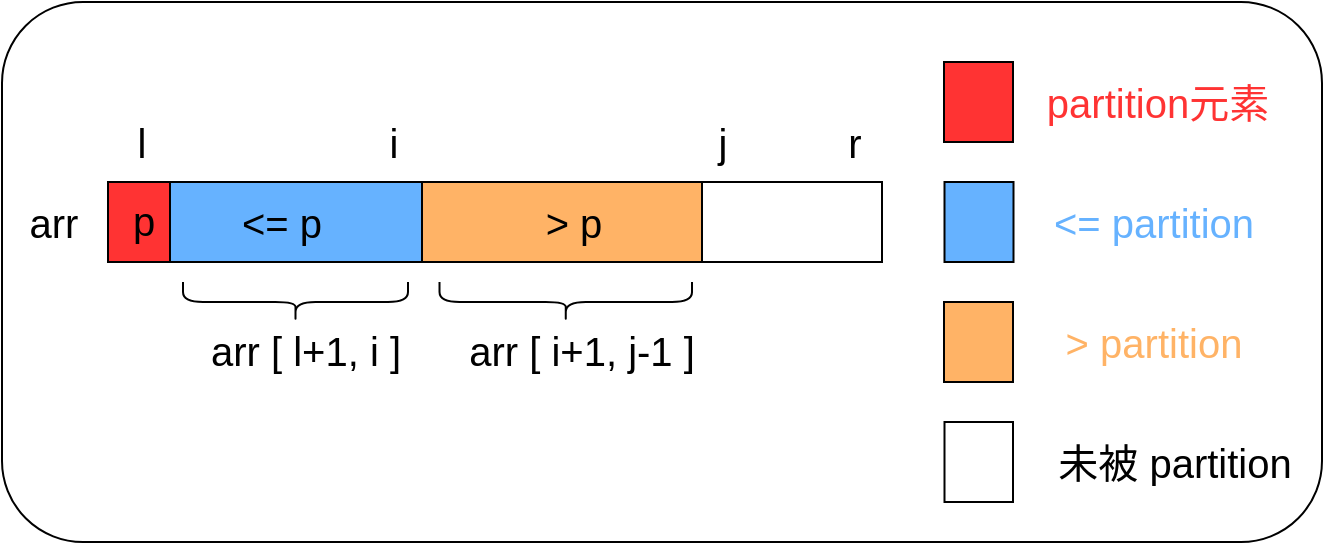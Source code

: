 <mxfile version="14.9.3" type="device"><diagram id="EIUq8CAoFYSwn5fu37WV" name="Page-1"><mxGraphModel dx="1038" dy="1660" grid="1" gridSize="10" guides="1" tooltips="1" connect="1" arrows="1" fold="1" page="1" pageScale="1" pageWidth="827" pageHeight="1169" math="0" shadow="0"><root><mxCell id="0"/><mxCell id="1" parent="0"/><mxCell id="p9UoXXdgL8EHovynRMNx-21" value="" style="rounded=1;whiteSpace=wrap;html=1;" parent="1" vertex="1"><mxGeometry x="100" y="-1100" width="660" height="270" as="geometry"/></mxCell><mxCell id="p9UoXXdgL8EHovynRMNx-1" value="" style="rounded=0;whiteSpace=wrap;html=1;fillColor=none;" parent="1" vertex="1"><mxGeometry x="450" y="-1010" width="90" height="40" as="geometry"/></mxCell><mxCell id="p9UoXXdgL8EHovynRMNx-2" value="" style="rounded=0;whiteSpace=wrap;html=1;fillColor=#FF3333;" parent="1" vertex="1"><mxGeometry x="153" y="-1010" width="31" height="40" as="geometry"/></mxCell><mxCell id="p9UoXXdgL8EHovynRMNx-3" value="" style="rounded=0;whiteSpace=wrap;html=1;fillColor=#66B2FF;" parent="1" vertex="1"><mxGeometry x="184" y="-1010" width="126" height="40" as="geometry"/></mxCell><mxCell id="p9UoXXdgL8EHovynRMNx-4" value="" style="rounded=0;whiteSpace=wrap;html=1;fillColor=#FFB366;" parent="1" vertex="1"><mxGeometry x="310" y="-1010" width="140" height="40" as="geometry"/></mxCell><mxCell id="p9UoXXdgL8EHovynRMNx-5" value="&lt;font style=&quot;font-size: 20px&quot;&gt;i&lt;/font&gt;" style="text;html=1;strokeColor=none;fillColor=none;align=center;verticalAlign=middle;whiteSpace=wrap;rounded=0;" parent="1" vertex="1"><mxGeometry x="280.5" y="-1040" width="29.5" height="20" as="geometry"/></mxCell><mxCell id="p9UoXXdgL8EHovynRMNx-6" value="&lt;font style=&quot;font-size: 20px&quot;&gt;l&lt;/font&gt;" style="text;html=1;strokeColor=none;fillColor=none;align=center;verticalAlign=middle;whiteSpace=wrap;rounded=0;" parent="1" vertex="1"><mxGeometry x="150" y="-1040" width="40" height="20" as="geometry"/></mxCell><mxCell id="p9UoXXdgL8EHovynRMNx-7" value="&lt;font style=&quot;font-size: 20px&quot;&gt;j&lt;/font&gt;" style="text;html=1;strokeColor=none;fillColor=none;align=center;verticalAlign=middle;whiteSpace=wrap;rounded=0;" parent="1" vertex="1"><mxGeometry x="447" y="-1040" width="27" height="20" as="geometry"/></mxCell><mxCell id="p9UoXXdgL8EHovynRMNx-8" value="&lt;font style=&quot;font-size: 20px&quot;&gt;r&lt;/font&gt;" style="text;html=1;strokeColor=none;fillColor=none;align=center;verticalAlign=middle;whiteSpace=wrap;rounded=0;" parent="1" vertex="1"><mxGeometry x="513" y="-1040" width="27" height="20" as="geometry"/></mxCell><mxCell id="p9UoXXdgL8EHovynRMNx-10" value="&lt;font style=&quot;font-size: 20px&quot;&gt;p&lt;/font&gt;" style="text;html=1;strokeColor=none;fillColor=none;align=center;verticalAlign=middle;whiteSpace=wrap;rounded=0;" parent="1" vertex="1"><mxGeometry x="151" y="-1001" width="40" height="20" as="geometry"/></mxCell><mxCell id="p9UoXXdgL8EHovynRMNx-11" value="&lt;font style=&quot;font-size: 20px&quot;&gt;&amp;lt;= p&lt;/font&gt;" style="text;html=1;strokeColor=none;fillColor=none;align=center;verticalAlign=middle;whiteSpace=wrap;rounded=0;" parent="1" vertex="1"><mxGeometry x="210" y="-1000" width="60" height="20" as="geometry"/></mxCell><mxCell id="p9UoXXdgL8EHovynRMNx-12" value="&lt;font style=&quot;font-size: 20px&quot;&gt;&amp;gt; p&lt;/font&gt;" style="text;html=1;strokeColor=none;fillColor=none;align=center;verticalAlign=middle;whiteSpace=wrap;rounded=0;" parent="1" vertex="1"><mxGeometry x="356" y="-1000" width="60" height="20" as="geometry"/></mxCell><mxCell id="p9UoXXdgL8EHovynRMNx-13" value="" style="rounded=0;whiteSpace=wrap;html=1;fillColor=#FF3333;" parent="1" vertex="1"><mxGeometry x="571" y="-1070" width="34.5" height="40" as="geometry"/></mxCell><mxCell id="p9UoXXdgL8EHovynRMNx-14" value="" style="rounded=0;whiteSpace=wrap;html=1;fillColor=#66B2FF;" parent="1" vertex="1"><mxGeometry x="571.25" y="-1010" width="34.5" height="40" as="geometry"/></mxCell><mxCell id="p9UoXXdgL8EHovynRMNx-15" value="" style="rounded=0;whiteSpace=wrap;html=1;fillColor=#FFB366;" parent="1" vertex="1"><mxGeometry x="571" y="-950" width="34.5" height="40" as="geometry"/></mxCell><mxCell id="p9UoXXdgL8EHovynRMNx-16" value="" style="rounded=0;whiteSpace=wrap;html=1;fillColor=none;" parent="1" vertex="1"><mxGeometry x="571.25" y="-890" width="34.25" height="40" as="geometry"/></mxCell><mxCell id="p9UoXXdgL8EHovynRMNx-17" value="&lt;font style=&quot;font-size: 20px&quot; color=&quot;#ff3333&quot;&gt;partition元素&lt;/font&gt;" style="text;html=1;strokeColor=none;fillColor=none;align=center;verticalAlign=middle;whiteSpace=wrap;rounded=0;" parent="1" vertex="1"><mxGeometry x="597.5" y="-1060" width="160" height="20" as="geometry"/></mxCell><mxCell id="p9UoXXdgL8EHovynRMNx-18" value="&lt;font style=&quot;font-size: 20px&quot; color=&quot;#66b2ff&quot;&gt;&amp;lt;= partition&lt;/font&gt;" style="text;html=1;strokeColor=none;fillColor=none;align=center;verticalAlign=middle;whiteSpace=wrap;rounded=0;" parent="1" vertex="1"><mxGeometry x="595.5" y="-1000" width="160" height="20" as="geometry"/></mxCell><mxCell id="p9UoXXdgL8EHovynRMNx-19" value="&lt;font style=&quot;font-size: 20px&quot; color=&quot;#ffb366&quot;&gt;&amp;gt; partition&lt;/font&gt;" style="text;html=1;strokeColor=none;fillColor=none;align=center;verticalAlign=middle;whiteSpace=wrap;rounded=0;" parent="1" vertex="1"><mxGeometry x="620.5" y="-940" width="110" height="20" as="geometry"/></mxCell><mxCell id="p9UoXXdgL8EHovynRMNx-20" value="&lt;font style=&quot;font-size: 20px&quot;&gt;未被 partition&lt;/font&gt;" style="text;html=1;strokeColor=none;fillColor=none;align=center;verticalAlign=middle;whiteSpace=wrap;rounded=0;" parent="1" vertex="1"><mxGeometry x="619.5" y="-880" width="133" height="20" as="geometry"/></mxCell><mxCell id="p9UoXXdgL8EHovynRMNx-22" value="" style="shape=curlyBracket;whiteSpace=wrap;html=1;rounded=1;flipH=1;rotation=90;" parent="1" vertex="1"><mxGeometry x="236.75" y="-1006.25" width="20" height="112.5" as="geometry"/></mxCell><mxCell id="p9UoXXdgL8EHovynRMNx-23" value="&lt;font style=&quot;font-size: 20px&quot;&gt;arr [ l+1, i ]&lt;/font&gt;" style="text;html=1;strokeColor=none;fillColor=none;align=center;verticalAlign=middle;whiteSpace=wrap;rounded=0;" parent="1" vertex="1"><mxGeometry x="198" y="-936" width="108" height="20" as="geometry"/></mxCell><mxCell id="p9UoXXdgL8EHovynRMNx-24" value="" style="shape=curlyBracket;whiteSpace=wrap;html=1;rounded=1;flipH=1;rotation=90;" parent="1" vertex="1"><mxGeometry x="371.88" y="-1013.12" width="20" height="126.25" as="geometry"/></mxCell><mxCell id="p9UoXXdgL8EHovynRMNx-25" value="&lt;font style=&quot;font-size: 20px&quot;&gt;arr [ i+1, j-1 ]&lt;/font&gt;" style="text;html=1;strokeColor=none;fillColor=none;align=center;verticalAlign=middle;whiteSpace=wrap;rounded=0;" parent="1" vertex="1"><mxGeometry x="330" y="-936" width="120" height="20" as="geometry"/></mxCell><mxCell id="p9UoXXdgL8EHovynRMNx-27" value="&lt;font style=&quot;font-size: 20px&quot;&gt;arr&lt;/font&gt;" style="text;html=1;strokeColor=none;fillColor=none;align=center;verticalAlign=middle;whiteSpace=wrap;rounded=0;" parent="1" vertex="1"><mxGeometry x="106" y="-1000" width="40" height="20" as="geometry"/></mxCell></root></mxGraphModel></diagram></mxfile>